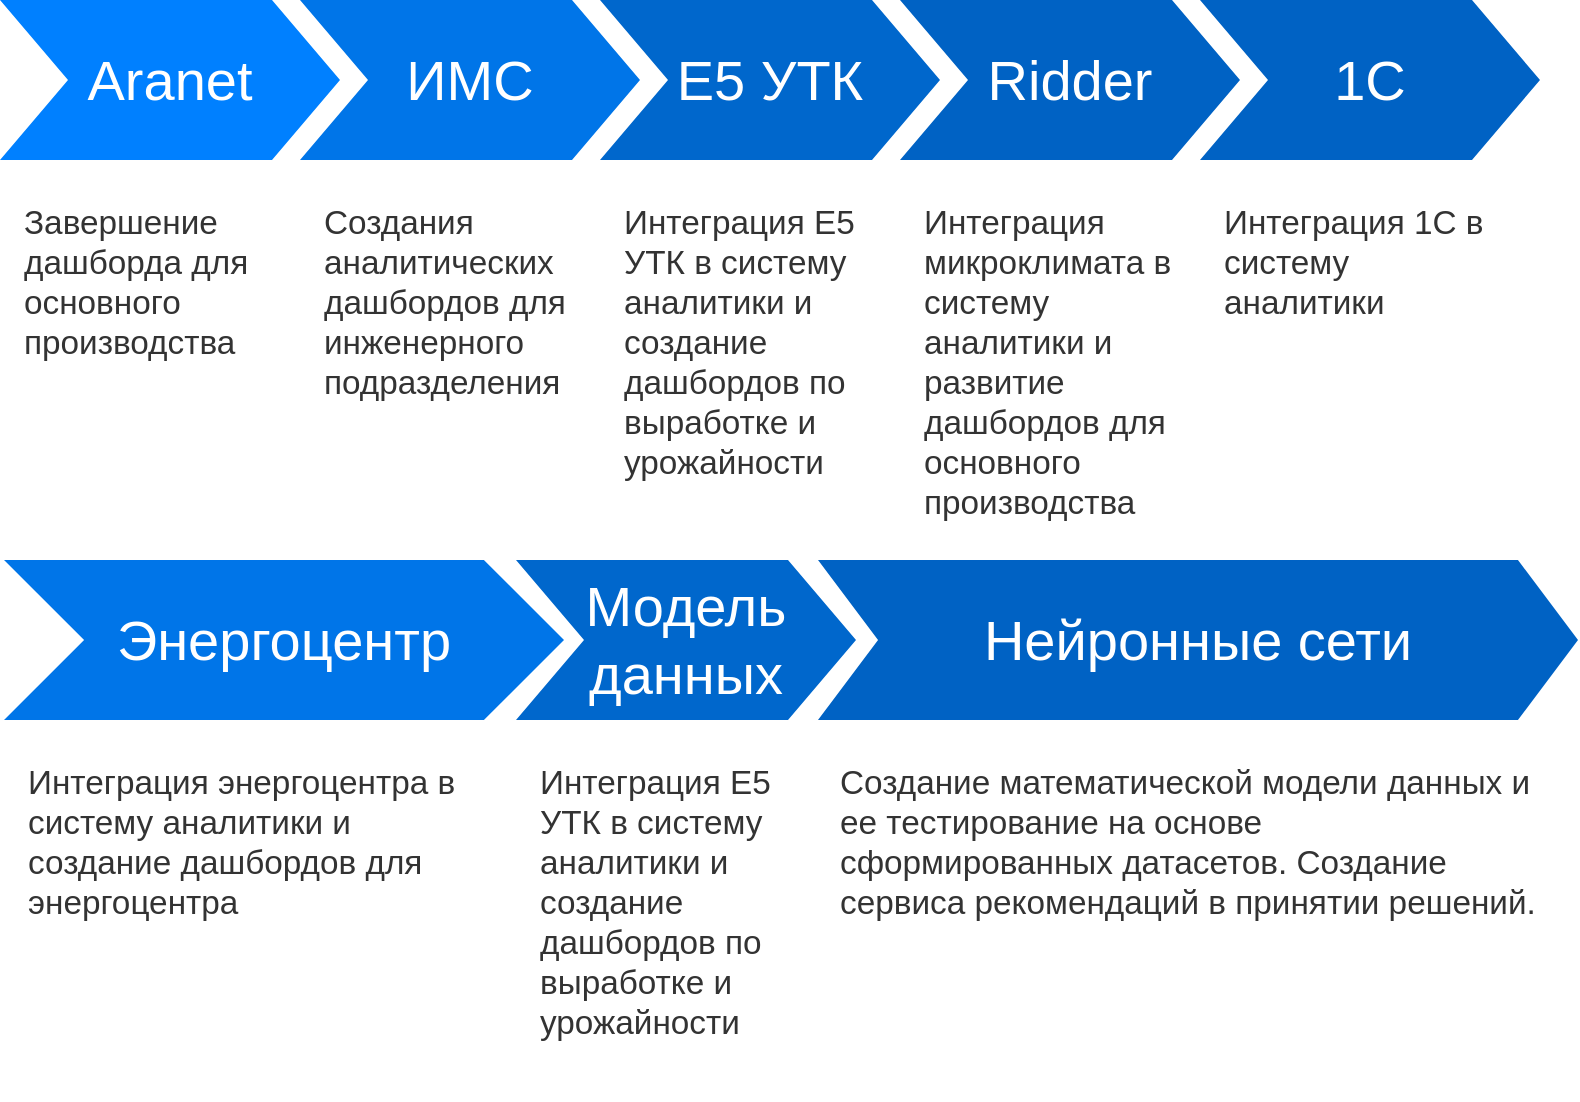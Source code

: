 <mxfile version="18.1.2" type="github">
  <diagram name="Page-1" id="d9b1e647-80fa-b4a2-5024-87a742678bcc">
    <mxGraphModel dx="1038" dy="575" grid="1" gridSize="10" guides="1" tooltips="1" connect="1" arrows="1" fold="1" page="1" pageScale="1" pageWidth="1100" pageHeight="850" background="none" math="0" shadow="0">
      <root>
        <mxCell id="0" />
        <mxCell id="1" parent="0" />
        <mxCell id="57fe6abec08f04cb-1" value="Aranet" style="shape=step;whiteSpace=wrap;html=1;fontSize=28;fillColor=#0080FF;fontColor=#FFFFFF;strokeColor=none;" parent="1" vertex="1">
          <mxGeometry x="90" y="180" width="170" height="80" as="geometry" />
        </mxCell>
        <mxCell id="57fe6abec08f04cb-2" value="ИМС" style="shape=step;whiteSpace=wrap;html=1;fontSize=28;fillColor=#0075E8;fontColor=#FFFFFF;strokeColor=none;" parent="1" vertex="1">
          <mxGeometry x="240" y="180" width="170" height="80" as="geometry" />
        </mxCell>
        <mxCell id="57fe6abec08f04cb-3" value="Е5 УТК" style="shape=step;whiteSpace=wrap;html=1;fontSize=28;fillColor=#0067CC;fontColor=#FFFFFF;strokeColor=none;" parent="1" vertex="1">
          <mxGeometry x="390" y="180" width="170" height="80" as="geometry" />
        </mxCell>
        <mxCell id="57fe6abec08f04cb-4" value="Ridder" style="shape=step;whiteSpace=wrap;html=1;fontSize=28;fillColor=#0062C4;fontColor=#FFFFFF;strokeColor=none;" parent="1" vertex="1">
          <mxGeometry x="540" y="180" width="170" height="80" as="geometry" />
        </mxCell>
        <mxCell id="57fe6abec08f04cb-8" value="&lt;span data-lucid-content=&quot;{&amp;quot;t&amp;quot;:&amp;quot;Завершение дашборда для основного производства&amp;quot;,&amp;quot;m&amp;quot;:[{&amp;quot;s&amp;quot;:0,&amp;quot;n&amp;quot;:&amp;quot;s&amp;quot;,&amp;quot;v&amp;quot;:22.222,&amp;quot;e&amp;quot;:46},{&amp;quot;s&amp;quot;:0,&amp;quot;n&amp;quot;:&amp;quot;c&amp;quot;,&amp;quot;v&amp;quot;:&amp;quot;333333ff&amp;quot;,&amp;quot;e&amp;quot;:46}]}&quot; data-lucid-type=&quot;application/vnd.lucid.text&quot;&gt;&lt;span style=&quot;font-size:16.667px;color:#333333;&quot;&gt;Завершение дашборда для основного производства&lt;/span&gt;&lt;/span&gt;&lt;br&gt;" style="text;spacingTop=-5;fillColor=#ffffff;whiteSpace=wrap;html=1;align=left;fontSize=12;fontFamily=Helvetica;fillColor=none;strokeColor=none;" parent="1" vertex="1">
          <mxGeometry x="100" y="280" width="140" height="100" as="geometry" />
        </mxCell>
        <mxCell id="57fe6abec08f04cb-9" value="&lt;span data-lucid-content=&quot;{&amp;quot;t&amp;quot;:&amp;quot;Создания аналитических дашбордов для инженерного подразделения&amp;quot;,&amp;quot;m&amp;quot;:[{&amp;quot;s&amp;quot;:0,&amp;quot;n&amp;quot;:&amp;quot;s&amp;quot;,&amp;quot;v&amp;quot;:22.222,&amp;quot;e&amp;quot;:62},{&amp;quot;s&amp;quot;:0,&amp;quot;n&amp;quot;:&amp;quot;c&amp;quot;,&amp;quot;v&amp;quot;:&amp;quot;333333ff&amp;quot;,&amp;quot;e&amp;quot;:62}]}&quot; data-lucid-type=&quot;application/vnd.lucid.text&quot;&gt;&lt;span style=&quot;font-size:16.667px;color:#333333;&quot;&gt;Создания аналитических дашбордов для инженерного подразделения&lt;/span&gt;&lt;/span&gt;" style="text;spacingTop=-5;fillColor=#ffffff;whiteSpace=wrap;html=1;align=left;fontSize=12;fontFamily=Helvetica;fillColor=none;strokeColor=none;" parent="1" vertex="1">
          <mxGeometry x="250" y="280" width="140" height="100" as="geometry" />
        </mxCell>
        <mxCell id="57fe6abec08f04cb-10" value="&lt;span data-lucid-content=&quot;{&amp;quot;t&amp;quot;:&amp;quot;Интеграция Е5 УТК в систему аналитики и создание дашбордов по выработке и урожайности&amp;quot;,&amp;quot;m&amp;quot;:[{&amp;quot;s&amp;quot;:0,&amp;quot;n&amp;quot;:&amp;quot;s&amp;quot;,&amp;quot;v&amp;quot;:22.222,&amp;quot;e&amp;quot;:85},{&amp;quot;s&amp;quot;:0,&amp;quot;n&amp;quot;:&amp;quot;c&amp;quot;,&amp;quot;v&amp;quot;:&amp;quot;333333ff&amp;quot;,&amp;quot;e&amp;quot;:85}]}&quot; data-lucid-type=&quot;application/vnd.lucid.text&quot;&gt;&lt;span style=&quot;font-size:16.667px;color:#333333;&quot;&gt;Интеграция Е5 УТК в систему аналитики и создание дашбордов по выработке и урожайности&lt;/span&gt;&lt;/span&gt;" style="text;spacingTop=-5;fillColor=#ffffff;whiteSpace=wrap;html=1;align=left;fontSize=12;fontFamily=Helvetica;fillColor=none;strokeColor=none;" parent="1" vertex="1">
          <mxGeometry x="400" y="280" width="140" height="150" as="geometry" />
        </mxCell>
        <mxCell id="57fe6abec08f04cb-11" value="&lt;span data-lucid-content=&quot;{&amp;quot;t&amp;quot;:&amp;quot;Интеграция микроклимата в систему аналитики и развитие дашбордов для основного производства&amp;quot;,&amp;quot;m&amp;quot;:[{&amp;quot;s&amp;quot;:0,&amp;quot;n&amp;quot;:&amp;quot;s&amp;quot;,&amp;quot;v&amp;quot;:22.222,&amp;quot;e&amp;quot;:91},{&amp;quot;s&amp;quot;:0,&amp;quot;n&amp;quot;:&amp;quot;c&amp;quot;,&amp;quot;v&amp;quot;:&amp;quot;333333ff&amp;quot;,&amp;quot;e&amp;quot;:91}]}&quot; data-lucid-type=&quot;application/vnd.lucid.text&quot;&gt;&lt;span style=&quot;font-size:16.667px;color:#333333;&quot;&gt;Интеграция микроклимата в систему аналитики и развитие дашбордов для основного производства&lt;/span&gt;&lt;/span&gt;" style="text;spacingTop=-5;fillColor=#ffffff;whiteSpace=wrap;html=1;align=left;fontSize=12;fontFamily=Helvetica;fillColor=none;strokeColor=none;" parent="1" vertex="1">
          <mxGeometry x="550" y="280" width="140" height="170" as="geometry" />
        </mxCell>
        <mxCell id="6jT7i6DYKln9aE4ZZaUB-2" value="Энергоцентр" style="shape=step;whiteSpace=wrap;html=1;fontSize=28;fillColor=#0075E8;fontColor=#FFFFFF;strokeColor=none;size=0.143;" parent="1" vertex="1">
          <mxGeometry x="92" y="460" width="280" height="80" as="geometry" />
        </mxCell>
        <mxCell id="6jT7i6DYKln9aE4ZZaUB-3" value="Модель данных" style="shape=step;whiteSpace=wrap;html=1;fontSize=28;fillColor=#0067CC;fontColor=#FFFFFF;strokeColor=none;" parent="1" vertex="1">
          <mxGeometry x="348" y="460" width="170" height="80" as="geometry" />
        </mxCell>
        <mxCell id="6jT7i6DYKln9aE4ZZaUB-4" value="Нейронные сети" style="shape=step;whiteSpace=wrap;html=1;fontSize=28;fillColor=#0062C4;fontColor=#FFFFFF;strokeColor=none;size=0.079;" parent="1" vertex="1">
          <mxGeometry x="499" y="460" width="380" height="80" as="geometry" />
        </mxCell>
        <mxCell id="6jT7i6DYKln9aE4ZZaUB-8" value="&lt;span style=&quot;color: rgb(51, 51, 51); font-size: 16.667px;&quot;&gt;Интеграция энергоцентра в систему аналитики и создание дашбордов для энергоцентра&lt;/span&gt;" style="text;spacingTop=-5;fillColor=#ffffff;whiteSpace=wrap;html=1;align=left;fontSize=12;fontFamily=Helvetica;fillColor=none;strokeColor=none;" parent="1" vertex="1">
          <mxGeometry x="102" y="560" width="238" height="150" as="geometry" />
        </mxCell>
        <mxCell id="6jT7i6DYKln9aE4ZZaUB-9" value="&lt;span data-lucid-content=&quot;{&amp;quot;t&amp;quot;:&amp;quot;Интеграция Е5 УТК в систему аналитики и создание дашбордов по выработке и урожайности&amp;quot;,&amp;quot;m&amp;quot;:[{&amp;quot;s&amp;quot;:0,&amp;quot;n&amp;quot;:&amp;quot;s&amp;quot;,&amp;quot;v&amp;quot;:22.222,&amp;quot;e&amp;quot;:85},{&amp;quot;s&amp;quot;:0,&amp;quot;n&amp;quot;:&amp;quot;c&amp;quot;,&amp;quot;v&amp;quot;:&amp;quot;333333ff&amp;quot;,&amp;quot;e&amp;quot;:85}]}&quot; data-lucid-type=&quot;application/vnd.lucid.text&quot;&gt;&lt;span style=&quot;font-size:16.667px;color:#333333;&quot;&gt;Интеграция Е5 УТК в систему аналитики и создание дашбордов по выработке и урожайности&lt;/span&gt;&lt;/span&gt;" style="text;spacingTop=-5;fillColor=#ffffff;whiteSpace=wrap;html=1;align=left;fontSize=12;fontFamily=Helvetica;fillColor=none;strokeColor=none;" parent="1" vertex="1">
          <mxGeometry x="358" y="560" width="140" height="150" as="geometry" />
        </mxCell>
        <mxCell id="6jT7i6DYKln9aE4ZZaUB-10" value="&lt;font color=&quot;#333333&quot;&gt;&lt;span style=&quot;font-size: 16.667px;&quot;&gt;Создание математической модели данных и ее тестирование на основе сформированных датасетов. Создание сервиса рекомендаций в принятии решений.&lt;/span&gt;&lt;/font&gt;" style="text;spacingTop=-5;fillColor=#ffffff;whiteSpace=wrap;html=1;align=left;fontSize=12;fontFamily=Helvetica;fillColor=none;strokeColor=none;" parent="1" vertex="1">
          <mxGeometry x="508" y="560" width="352" height="170" as="geometry" />
        </mxCell>
        <mxCell id="6jT7i6DYKln9aE4ZZaUB-14" value="&lt;span style=&quot;color: rgb(51, 51, 51); font-size: 16.667px;&quot;&gt;Интеграция 1С в систему аналитики&lt;/span&gt;" style="text;spacingTop=-5;fillColor=#ffffff;whiteSpace=wrap;html=1;align=left;fontSize=12;fontFamily=Helvetica;fillColor=none;strokeColor=none;" parent="1" vertex="1">
          <mxGeometry x="700" y="280" width="140" height="100" as="geometry" />
        </mxCell>
        <mxCell id="6jT7i6DYKln9aE4ZZaUB-15" value="1С" style="shape=step;whiteSpace=wrap;html=1;fontSize=28;fillColor=#0062C4;fontColor=#FFFFFF;strokeColor=none;" parent="1" vertex="1">
          <mxGeometry x="690" y="180" width="170" height="80" as="geometry" />
        </mxCell>
      </root>
    </mxGraphModel>
  </diagram>
</mxfile>
